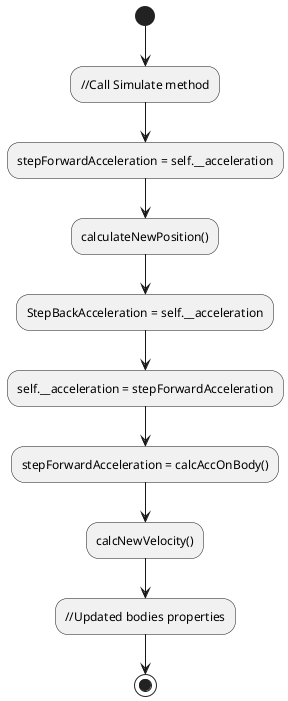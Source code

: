 @startuml
(*)-->"//Call Simulate method"
--> "stepForwardAcceleration = self.__acceleration"
--> "calculateNewPosition()"
--> "StepBackAcceleration = self.__acceleration"
--> "self.__acceleration = stepForwardAcceleration"
--> "stepForwardAcceleration = calcAccOnBody()"
--> "calcNewVelocity()"
--> "//Updated bodies properties"
--> (*)
@enduml